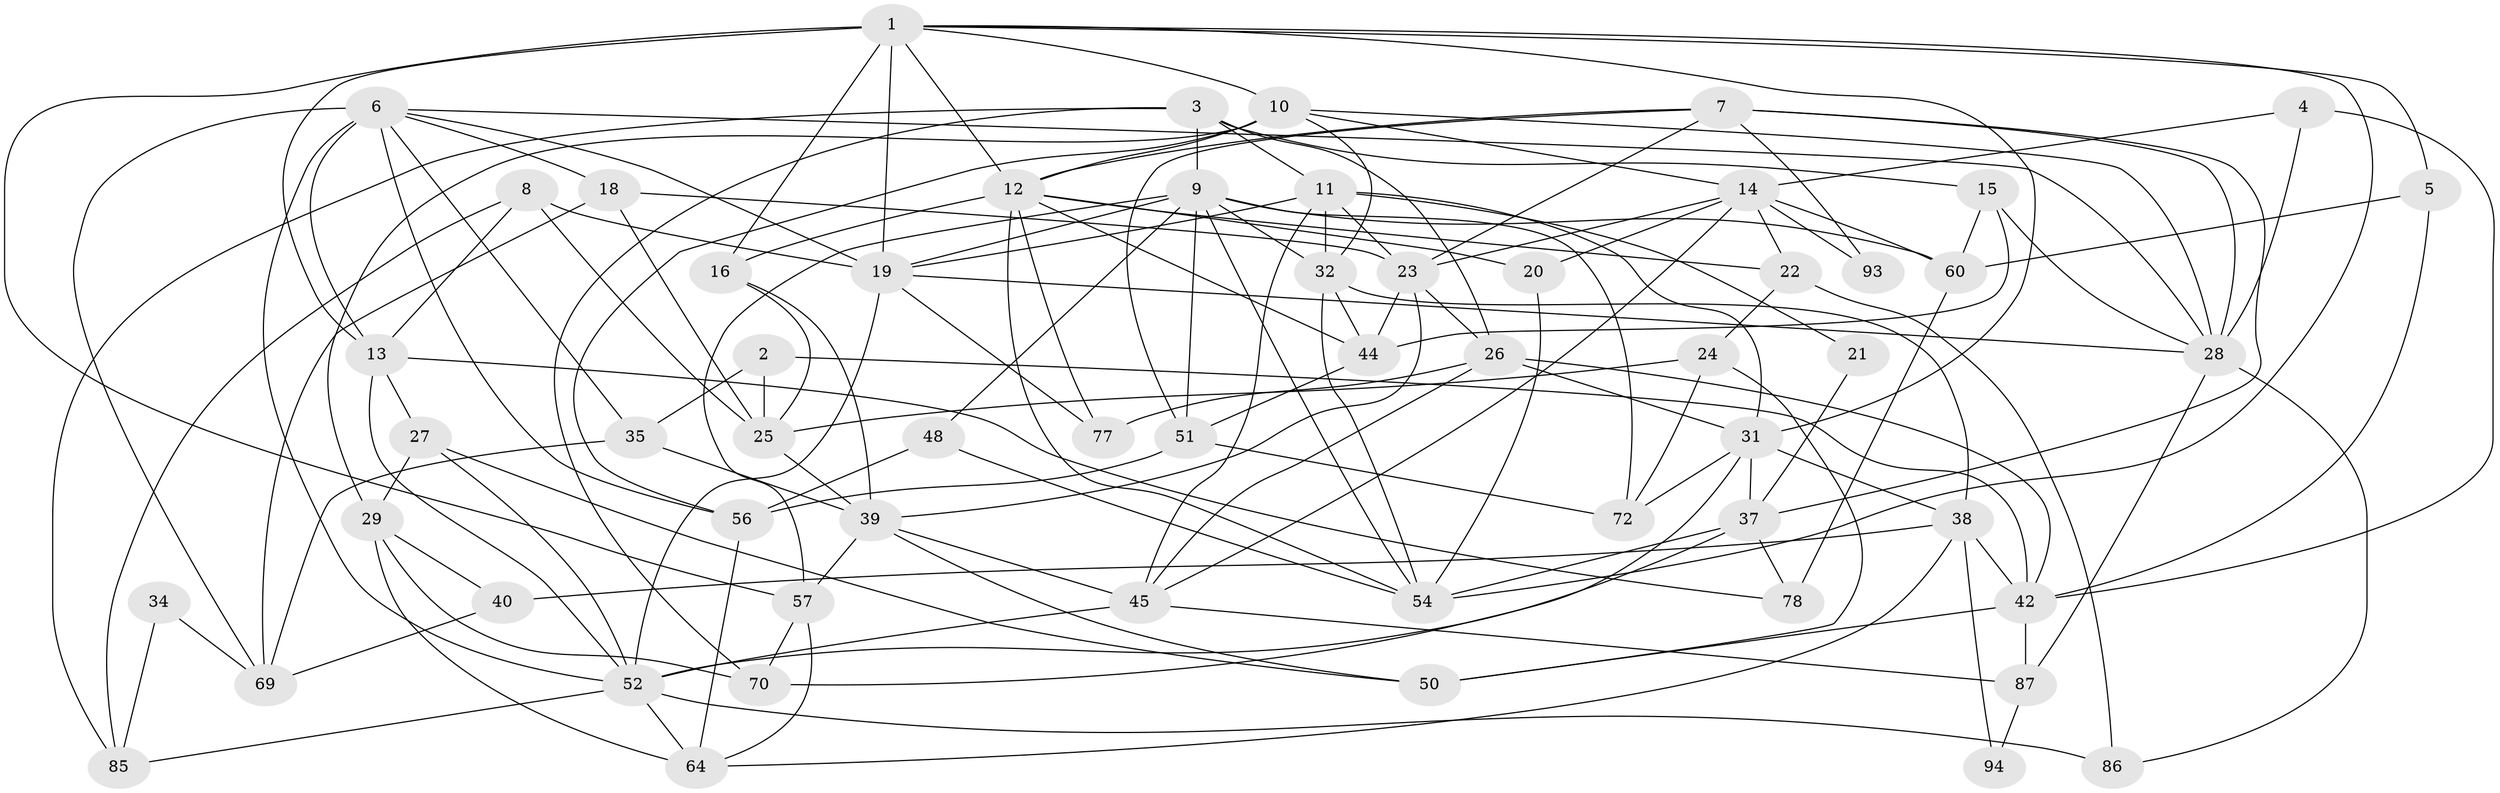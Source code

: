 // Generated by graph-tools (version 1.1) at 2025/23/03/03/25 07:23:59]
// undirected, 58 vertices, 149 edges
graph export_dot {
graph [start="1"]
  node [color=gray90,style=filled];
  1 [super="+17"];
  2;
  3 [super="+68"];
  4;
  5;
  6 [super="+36"];
  7 [super="+89"];
  8 [super="+33"];
  9 [super="+95"];
  10 [super="+83"];
  11 [super="+46"];
  12 [super="+58"];
  13 [super="+47"];
  14 [super="+90"];
  15 [super="+76"];
  16 [super="+63"];
  18;
  19 [super="+65"];
  20;
  21;
  22 [super="+43"];
  23 [super="+88"];
  24 [super="+84"];
  25 [super="+30"];
  26 [super="+71"];
  27;
  28 [super="+41"];
  29 [super="+53"];
  31 [super="+74"];
  32 [super="+80"];
  34;
  35 [super="+92"];
  37 [super="+49"];
  38 [super="+67"];
  39 [super="+55"];
  40;
  42 [super="+61"];
  44 [super="+79"];
  45 [super="+62"];
  48;
  50 [super="+82"];
  51 [super="+59"];
  52 [super="+75"];
  54 [super="+91"];
  56;
  57;
  60;
  64 [super="+66"];
  69 [super="+73"];
  70;
  72 [super="+81"];
  77;
  78;
  85;
  86;
  87;
  93;
  94;
  1 -- 12;
  1 -- 16 [weight=2];
  1 -- 54;
  1 -- 19;
  1 -- 10;
  1 -- 13;
  1 -- 5;
  1 -- 57;
  1 -- 31;
  2 -- 42;
  2 -- 25;
  2 -- 35;
  3 -- 70;
  3 -- 85;
  3 -- 26;
  3 -- 9;
  3 -- 11;
  3 -- 15;
  4 -- 42;
  4 -- 28;
  4 -- 14;
  5 -- 60;
  5 -- 42;
  6 -- 69;
  6 -- 18;
  6 -- 28;
  6 -- 35;
  6 -- 19;
  6 -- 52;
  6 -- 56;
  6 -- 13;
  7 -- 23;
  7 -- 37;
  7 -- 93;
  7 -- 12;
  7 -- 28;
  7 -- 51;
  8 -- 19;
  8 -- 85;
  8 -- 25;
  8 -- 13;
  9 -- 51;
  9 -- 60;
  9 -- 72;
  9 -- 32;
  9 -- 48;
  9 -- 19;
  9 -- 54;
  9 -- 57;
  10 -- 32;
  10 -- 12;
  10 -- 56;
  10 -- 28;
  10 -- 29;
  10 -- 14;
  11 -- 21;
  11 -- 45;
  11 -- 23;
  11 -- 32;
  11 -- 19;
  11 -- 31;
  12 -- 77 [weight=2];
  12 -- 20;
  12 -- 16;
  12 -- 54;
  12 -- 22;
  12 -- 44;
  13 -- 27;
  13 -- 78;
  13 -- 52;
  14 -- 60;
  14 -- 23;
  14 -- 20;
  14 -- 22;
  14 -- 93;
  14 -- 45;
  15 -- 28;
  15 -- 44;
  15 -- 60;
  16 -- 39;
  16 -- 25;
  18 -- 69 [weight=2];
  18 -- 25;
  18 -- 23;
  19 -- 77;
  19 -- 52;
  19 -- 28;
  20 -- 54;
  21 -- 37;
  22 -- 86;
  22 -- 24;
  23 -- 39;
  23 -- 26;
  23 -- 44;
  24 -- 25;
  24 -- 50;
  24 -- 72 [weight=2];
  25 -- 39;
  26 -- 31;
  26 -- 42;
  26 -- 77;
  26 -- 45;
  27 -- 29;
  27 -- 50;
  27 -- 52;
  28 -- 86;
  28 -- 87;
  29 -- 64;
  29 -- 70;
  29 -- 40;
  31 -- 72;
  31 -- 70;
  31 -- 37;
  31 -- 38;
  32 -- 44;
  32 -- 54;
  32 -- 38;
  34 -- 85;
  34 -- 69;
  35 -- 69;
  35 -- 39;
  37 -- 54;
  37 -- 78;
  37 -- 52;
  38 -- 42;
  38 -- 64;
  38 -- 40;
  38 -- 94;
  39 -- 50;
  39 -- 57;
  39 -- 45;
  40 -- 69;
  42 -- 50;
  42 -- 87;
  44 -- 51;
  45 -- 52;
  45 -- 87;
  48 -- 54;
  48 -- 56;
  51 -- 56;
  51 -- 72;
  52 -- 86;
  52 -- 85;
  52 -- 64;
  56 -- 64;
  57 -- 70;
  57 -- 64;
  60 -- 78;
  87 -- 94;
}
